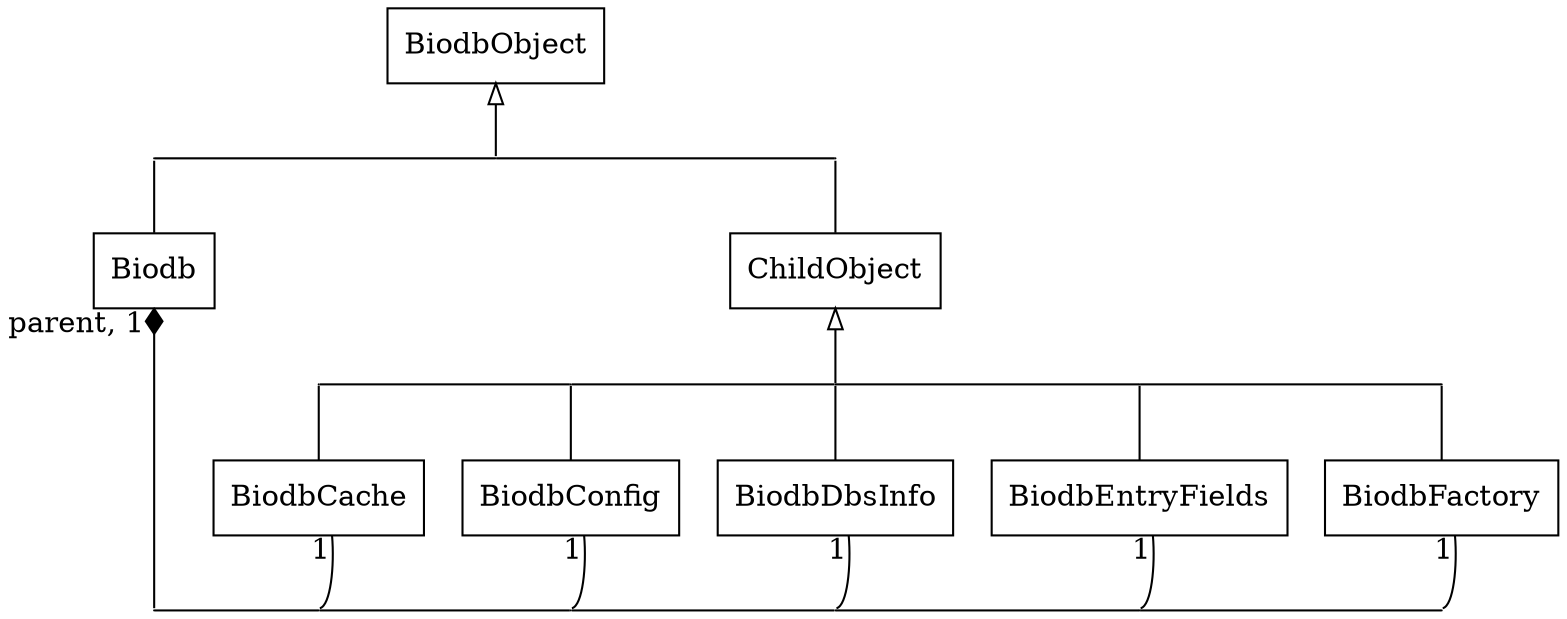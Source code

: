 digraph biodb_uml_class_diag {

	edge [dir = back, arrowtail = none]

	BiodbObject [shape = box, group = BiodbObject]

	subgraph BiodbObjectChildrenPoints {
		rank = same
		BiodbChildObjectMiddlePoint [shape = point, fixedsize = true, height = 0, width = 0, group = BiodbObject]
		ChildObjectPoint [shape = point, fixedsize = true, height = 0, width = 0, group = ChildObject]
		BiodbPoint [shape = point, fixedsize = true, height = 0, width = 0, group = Biodb]
	}

	subgraph BiodbObjectChildren {
		rank = same
		ChildObject [shape = box, group = ChildObject]
		Biodb [shape = box, group = Biodb]
	}

	BiodbObject -> BiodbChildObjectMiddlePoint [arrowtail = empty]
	BiodbPoint -> BiodbChildObjectMiddlePoint
	BiodbChildObjectMiddlePoint -> ChildObjectPoint
	BiodbPoint -> Biodb
	ChildObjectPoint -> ChildObject

	subgraph ChildObjectChildrenPoints {
		rank = same
//		ChildObjectChildrenMiddlePoint [shape = point, fixedsize = true, height = 0, width = 0, group = BiodbObject]
		BiodbCacheChildPoint [shape = point, fixedsize = true, height = 0, width = 0, group = BiodbCache]
		BiodbConfigChildPoint [shape = point, fixedsize = true, height = 0, width = 0, group = BiodbConfig]
		BiodbDbsInfoChildPoint [shape = point, fixedsize = true, height = 0, width = 0, group = ChildObject]
		BiodbEntryFieldsChildPoint [shape = point, fixedsize = true, height = 0, width = 0, group = BiodbEntryFields]
		BiodbFactoryChildPoint [shape = point, fixedsize = true, height = 0, width = 0, group = BiodbFactory]
	}

	subgraph ChildObjectChildren {
		rank = same
		BiodbCache [shape = box, group = BiodbCache]
		BiodbConfig [shape = box, group = BiodbConfig]
		BiodbDbsInfo [shape = box, group = ChildObject]
		BiodbEntryFields [shape = box, group = BiodbEntryFields]
		BiodbFactory [shape = box, group = BiodbFactory]
	}

	ChildObject -> BiodbDbsInfoChildPoint [arrowtail = empty]
	BiodbCacheChildPoint -> BiodbConfigChildPoint
	BiodbConfigChildPoint -> BiodbDbsInfoChildPoint
	BiodbDbsInfoChildPoint -> BiodbEntryFieldsChildPoint
	BiodbEntryFieldsChildPoint -> BiodbFactoryChildPoint
	BiodbCacheChildPoint -> BiodbCache
	BiodbConfigChildPoint -> BiodbConfig
	BiodbDbsInfoChildPoint -> BiodbDbsInfo
	BiodbEntryFieldsChildPoint -> BiodbEntryFields
	BiodbFactoryChildPoint -> BiodbFactory

	// Biodb associations

	subgraph BiodbAssoc {
		rank = same
		BiodbAssocMiddlePoint [shape = point, fixedsize = true, height = 0, width = 0, group = Biodb]
		BiodbCacheAssocPoint [shape = point, fixedsize = true, height = 0, width = 0, group = BiodbCache]
		BiodbConfigAssocPoint [shape = point, fixedsize = true, height = 0, width = 0, group = BiodbConfig]
		BiodbDbsInfoAssocPoint [shape = point, fixedsize = true, height = 0, width = 0, group = ChildObject]
		BiodbEntryFieldsAssocPoint [shape = point, fixedsize = true, height = 0, width = 0, group = BiodbEntryFields]
		BiodbFactoryAssocPoint [shape = point, fixedsize = true, height = 0, width = 0, group = BiodbFactory]
	}

	 {edge[style=invis]
		     {BiodbCache BiodbConfig BiodbDbsInfo BiodbEntryFields BiodbFactory} -> {BiodbConfigAssocPoint BiodbCacheAssocPoint BiodbDbsInfoAssocPoint BiodbEntryFieldsAssocPoint BiodbFactoryAssocPoint}
		       }

	Biodb -> BiodbAssocMiddlePoint [arrowtail = diamond, taillabel = "parent, 1 "]
	BiodbCache -> BiodbCacheAssocPoint [taillabel = "1"]
	BiodbConfig -> BiodbConfigAssocPoint [taillabel = "1"]
	BiodbDbsInfo -> BiodbDbsInfoAssocPoint [taillabel = "1"]
	BiodbEntryFields -> BiodbEntryFieldsAssocPoint [taillabel = "1"]
	BiodbFactory -> BiodbFactoryAssocPoint [taillabel = "1"]

	BiodbAssocMiddlePoint -> BiodbCacheAssocPoint
	BiodbCacheAssocPoint -> BiodbConfigAssocPoint
	BiodbConfigAssocPoint -> BiodbDbsInfoAssocPoint
	BiodbDbsInfoAssocPoint -> BiodbEntryFieldsAssocPoint
	BiodbEntryFieldsAssocPoint -> BiodbFactoryAssocPoint
}
